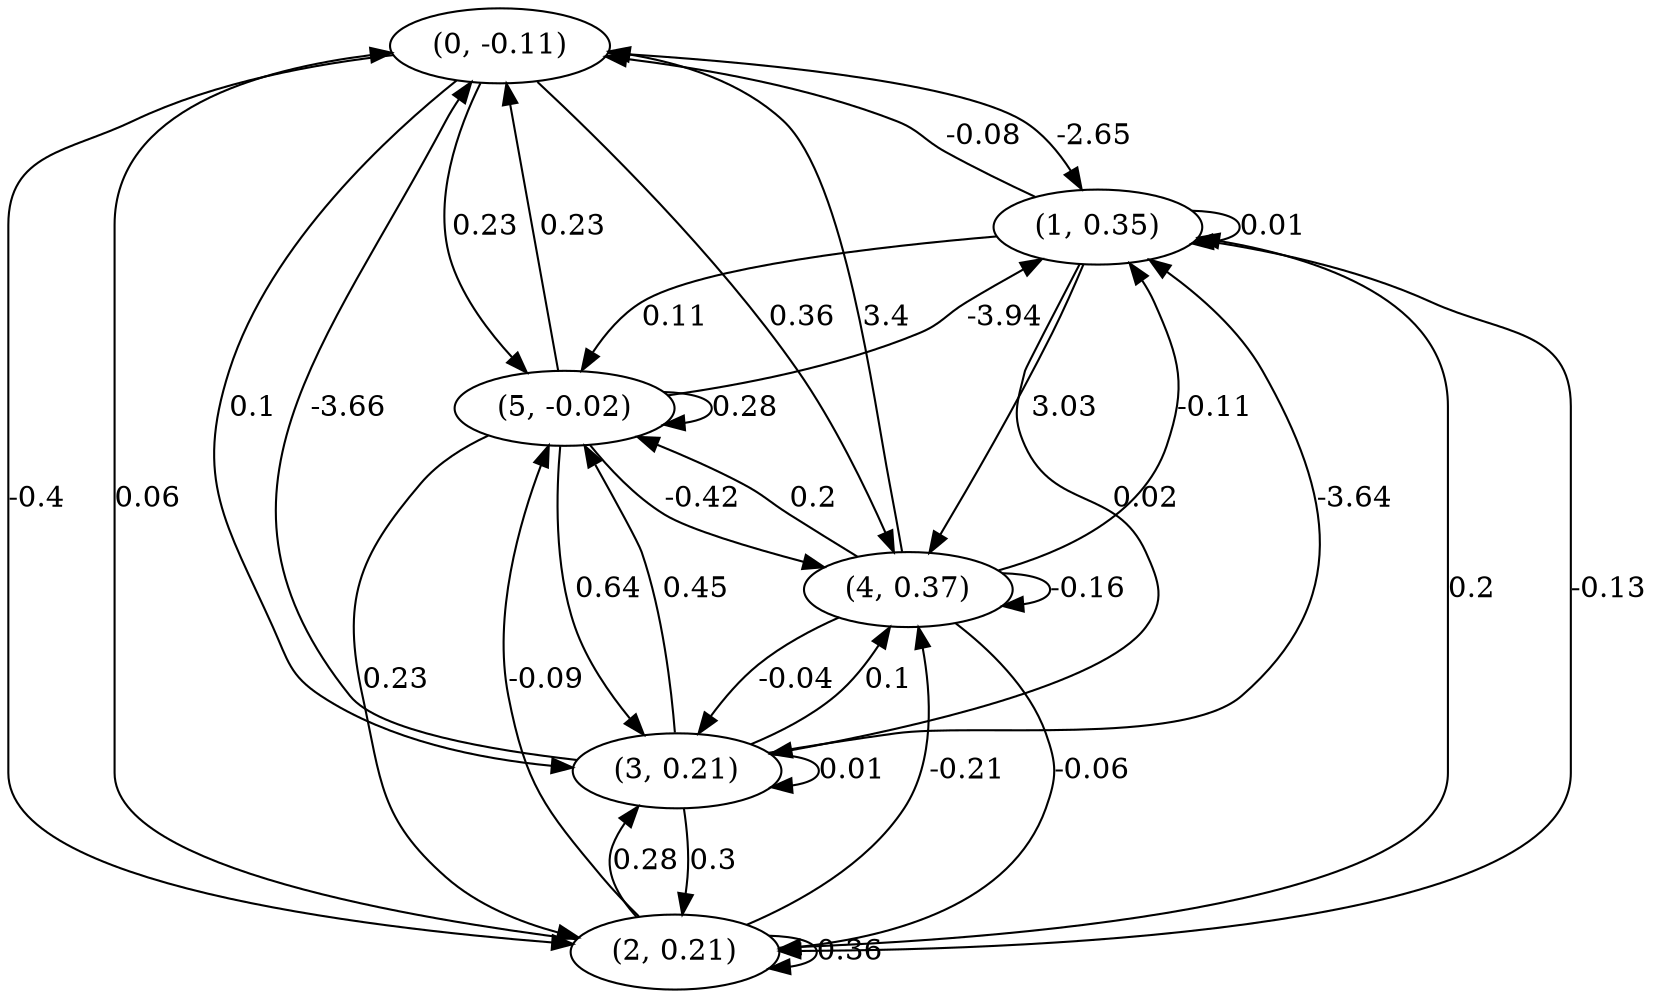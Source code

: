 digraph {
    0 [ label = "(0, -0.11)" ]
    1 [ label = "(1, 0.35)" ]
    2 [ label = "(2, 0.21)" ]
    3 [ label = "(3, 0.21)" ]
    4 [ label = "(4, 0.37)" ]
    5 [ label = "(5, -0.02)" ]
    1 -> 1 [ label = "0.01" ]
    2 -> 2 [ label = "0.36" ]
    3 -> 3 [ label = "0.01" ]
    4 -> 4 [ label = "-0.16" ]
    5 -> 5 [ label = "0.28" ]
    1 -> 0 [ label = "-0.08" ]
    2 -> 0 [ label = "0.06" ]
    3 -> 0 [ label = "-3.66" ]
    4 -> 0 [ label = "3.4" ]
    5 -> 0 [ label = "0.23" ]
    0 -> 1 [ label = "-2.65" ]
    2 -> 1 [ label = "0.2" ]
    3 -> 1 [ label = "-3.64" ]
    4 -> 1 [ label = "-0.11" ]
    5 -> 1 [ label = "-3.94" ]
    0 -> 2 [ label = "-0.4" ]
    1 -> 2 [ label = "-0.13" ]
    3 -> 2 [ label = "0.3" ]
    4 -> 2 [ label = "-0.06" ]
    5 -> 2 [ label = "0.23" ]
    0 -> 3 [ label = "0.1" ]
    1 -> 3 [ label = "0.02" ]
    2 -> 3 [ label = "0.28" ]
    4 -> 3 [ label = "-0.04" ]
    5 -> 3 [ label = "0.64" ]
    0 -> 4 [ label = "0.36" ]
    1 -> 4 [ label = "3.03" ]
    2 -> 4 [ label = "-0.21" ]
    3 -> 4 [ label = "0.1" ]
    5 -> 4 [ label = "-0.42" ]
    0 -> 5 [ label = "0.23" ]
    1 -> 5 [ label = "0.11" ]
    2 -> 5 [ label = "-0.09" ]
    3 -> 5 [ label = "0.45" ]
    4 -> 5 [ label = "0.2" ]
}

